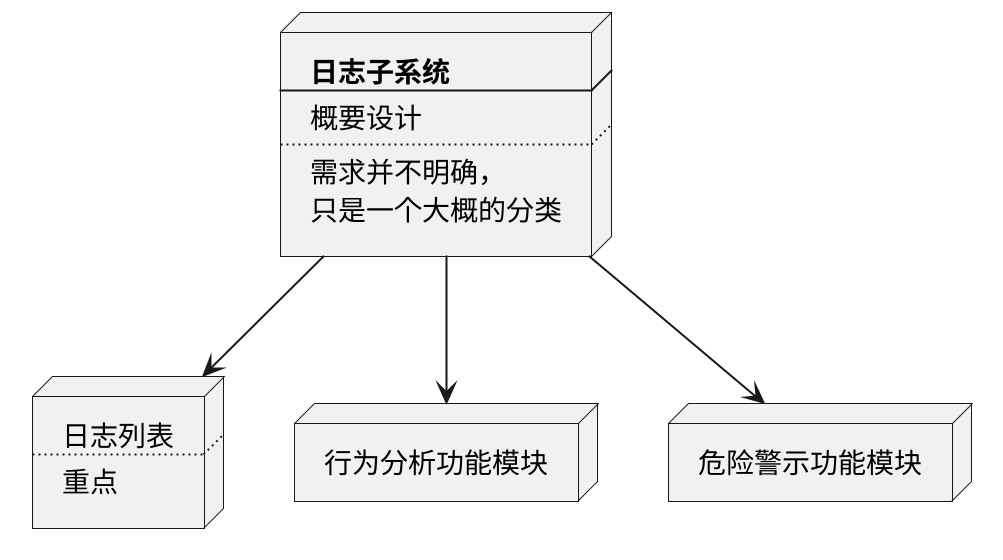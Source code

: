 @startuml
scale 2
'left to right direction
node node1[
<b>日志子系统
--
概要设计
..
需求并不明确，
只是一个大概的分类
]
node node2[
日志列表
..
重点
]
node node3[
行为分析功能模块
]
node node4[
危险警示功能模块
]

node1 --> node2
node1 --> node3
node1 --> node4

@enduml